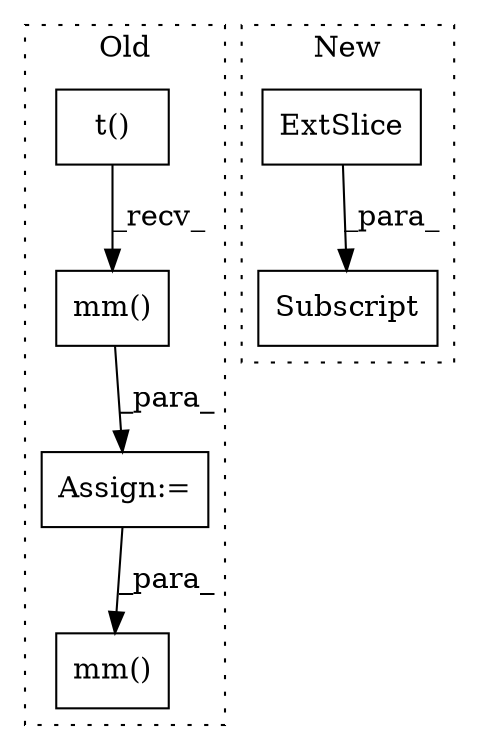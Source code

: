 digraph G {
subgraph cluster0 {
1 [label="mm()" a="75" s="5722,5732" l="9,1" shape="box"];
3 [label="Assign:=" a="68" s="5719" l="3" shape="box"];
4 [label="mm()" a="75" s="5757,5785" l="8,1" shape="box"];
5 [label="t()" a="75" s="5722" l="5" shape="box"];
label = "Old";
style="dotted";
}
subgraph cluster1 {
2 [label="Subscript" a="63" s="2739,0" l="27,0" shape="box"];
6 [label="ExtSlice" a="85" s="2739" l="1" shape="box"];
label = "New";
style="dotted";
}
1 -> 3 [label="_para_"];
3 -> 4 [label="_para_"];
5 -> 1 [label="_recv_"];
6 -> 2 [label="_para_"];
}